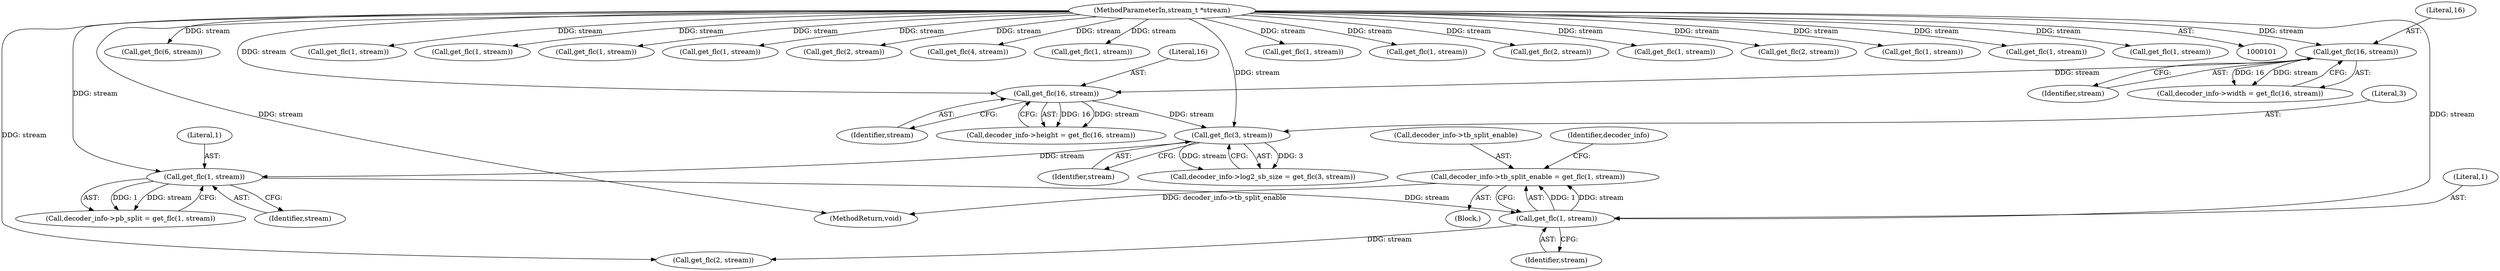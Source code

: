 digraph "0_thor_18de8f9f0762c3a542b1122589edb8af859d9813_0@pointer" {
"1000145" [label="(Call,decoder_info->tb_split_enable = get_flc(1, stream))"];
"1000149" [label="(Call,get_flc(1, stream))"];
"1000142" [label="(Call,get_flc(1, stream))"];
"1000123" [label="(Call,get_flc(3, stream))"];
"1000116" [label="(Call,get_flc(16, stream))"];
"1000109" [label="(Call,get_flc(16, stream))"];
"1000103" [label="(MethodParameterIn,stream_t *stream)"];
"1000110" [label="(Literal,16)"];
"1000142" [label="(Call,get_flc(1, stream))"];
"1000220" [label="(Call,get_flc(6, stream))"];
"1000340" [label="(MethodReturn,void)"];
"1000112" [label="(Call,decoder_info->height = get_flc(16, stream))"];
"1000320" [label="(Call,get_flc(1, stream))"];
"1000186" [label="(Call,get_flc(1, stream))"];
"1000151" [label="(Identifier,stream)"];
"1000207" [label="(Call,get_flc(1, stream))"];
"1000119" [label="(Call,decoder_info->log2_sb_size = get_flc(3, stream))"];
"1000116" [label="(Call,get_flc(16, stream))"];
"1000172" [label="(Call,get_flc(1, stream))"];
"1000124" [label="(Literal,3)"];
"1000123" [label="(Call,get_flc(3, stream))"];
"1000228" [label="(Call,get_flc(2, stream))"];
"1000266" [label="(Call,get_flc(4, stream))"];
"1000118" [label="(Identifier,stream)"];
"1000109" [label="(Call,get_flc(16, stream))"];
"1000280" [label="(Call,get_flc(1, stream))"];
"1000154" [label="(Identifier,decoder_info)"];
"1000111" [label="(Identifier,stream)"];
"1000157" [label="(Call,get_flc(2, stream))"];
"1000287" [label="(Call,get_flc(1, stream))"];
"1000193" [label="(Call,get_flc(1, stream))"];
"1000149" [label="(Call,get_flc(1, stream))"];
"1000145" [label="(Call,decoder_info->tb_split_enable = get_flc(1, stream))"];
"1000105" [label="(Call,decoder_info->width = get_flc(16, stream))"];
"1000165" [label="(Call,get_flc(2, stream))"];
"1000117" [label="(Literal,16)"];
"1000143" [label="(Literal,1)"];
"1000104" [label="(Block,)"];
"1000103" [label="(MethodParameterIn,stream_t *stream)"];
"1000144" [label="(Identifier,stream)"];
"1000295" [label="(Call,get_flc(1, stream))"];
"1000150" [label="(Literal,1)"];
"1000200" [label="(Call,get_flc(2, stream))"];
"1000146" [label="(Call,decoder_info->tb_split_enable)"];
"1000125" [label="(Identifier,stream)"];
"1000312" [label="(Call,get_flc(1, stream))"];
"1000337" [label="(Call,get_flc(1, stream))"];
"1000138" [label="(Call,decoder_info->pb_split = get_flc(1, stream))"];
"1000179" [label="(Call,get_flc(1, stream))"];
"1000145" -> "1000104"  [label="AST: "];
"1000145" -> "1000149"  [label="CFG: "];
"1000146" -> "1000145"  [label="AST: "];
"1000149" -> "1000145"  [label="AST: "];
"1000154" -> "1000145"  [label="CFG: "];
"1000145" -> "1000340"  [label="DDG: decoder_info->tb_split_enable"];
"1000149" -> "1000145"  [label="DDG: 1"];
"1000149" -> "1000145"  [label="DDG: stream"];
"1000149" -> "1000151"  [label="CFG: "];
"1000150" -> "1000149"  [label="AST: "];
"1000151" -> "1000149"  [label="AST: "];
"1000142" -> "1000149"  [label="DDG: stream"];
"1000103" -> "1000149"  [label="DDG: stream"];
"1000149" -> "1000157"  [label="DDG: stream"];
"1000142" -> "1000138"  [label="AST: "];
"1000142" -> "1000144"  [label="CFG: "];
"1000143" -> "1000142"  [label="AST: "];
"1000144" -> "1000142"  [label="AST: "];
"1000138" -> "1000142"  [label="CFG: "];
"1000142" -> "1000138"  [label="DDG: 1"];
"1000142" -> "1000138"  [label="DDG: stream"];
"1000123" -> "1000142"  [label="DDG: stream"];
"1000103" -> "1000142"  [label="DDG: stream"];
"1000123" -> "1000119"  [label="AST: "];
"1000123" -> "1000125"  [label="CFG: "];
"1000124" -> "1000123"  [label="AST: "];
"1000125" -> "1000123"  [label="AST: "];
"1000119" -> "1000123"  [label="CFG: "];
"1000123" -> "1000119"  [label="DDG: 3"];
"1000123" -> "1000119"  [label="DDG: stream"];
"1000116" -> "1000123"  [label="DDG: stream"];
"1000103" -> "1000123"  [label="DDG: stream"];
"1000116" -> "1000112"  [label="AST: "];
"1000116" -> "1000118"  [label="CFG: "];
"1000117" -> "1000116"  [label="AST: "];
"1000118" -> "1000116"  [label="AST: "];
"1000112" -> "1000116"  [label="CFG: "];
"1000116" -> "1000112"  [label="DDG: 16"];
"1000116" -> "1000112"  [label="DDG: stream"];
"1000109" -> "1000116"  [label="DDG: stream"];
"1000103" -> "1000116"  [label="DDG: stream"];
"1000109" -> "1000105"  [label="AST: "];
"1000109" -> "1000111"  [label="CFG: "];
"1000110" -> "1000109"  [label="AST: "];
"1000111" -> "1000109"  [label="AST: "];
"1000105" -> "1000109"  [label="CFG: "];
"1000109" -> "1000105"  [label="DDG: 16"];
"1000109" -> "1000105"  [label="DDG: stream"];
"1000103" -> "1000109"  [label="DDG: stream"];
"1000103" -> "1000101"  [label="AST: "];
"1000103" -> "1000340"  [label="DDG: stream"];
"1000103" -> "1000157"  [label="DDG: stream"];
"1000103" -> "1000165"  [label="DDG: stream"];
"1000103" -> "1000172"  [label="DDG: stream"];
"1000103" -> "1000179"  [label="DDG: stream"];
"1000103" -> "1000186"  [label="DDG: stream"];
"1000103" -> "1000193"  [label="DDG: stream"];
"1000103" -> "1000200"  [label="DDG: stream"];
"1000103" -> "1000207"  [label="DDG: stream"];
"1000103" -> "1000220"  [label="DDG: stream"];
"1000103" -> "1000228"  [label="DDG: stream"];
"1000103" -> "1000266"  [label="DDG: stream"];
"1000103" -> "1000280"  [label="DDG: stream"];
"1000103" -> "1000287"  [label="DDG: stream"];
"1000103" -> "1000295"  [label="DDG: stream"];
"1000103" -> "1000312"  [label="DDG: stream"];
"1000103" -> "1000320"  [label="DDG: stream"];
"1000103" -> "1000337"  [label="DDG: stream"];
}
